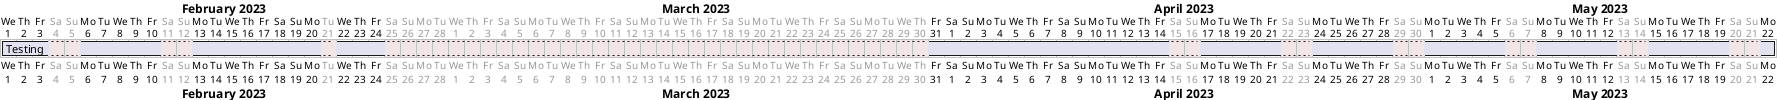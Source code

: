 {
  "sha1": "elf6zgpxy3mfe9xsw2tfoatp4z2774x",
  "insertion": {
    "when": "2024-06-01T09:03:04.631Z",
    "url": "https://github.com/plantuml/plantuml/issues/1278",
    "user": "plantuml@gmail.com"
  }
}
@startgantt
project starts 2023-02-01
saturday are closed
sunday are closed

2023-02-18 to 2023-04-14 is opened
2023-02-21 is closed
2023-02-25 to 2023-03-30 is closed

[Testing] requires 60 days
@endgantt
